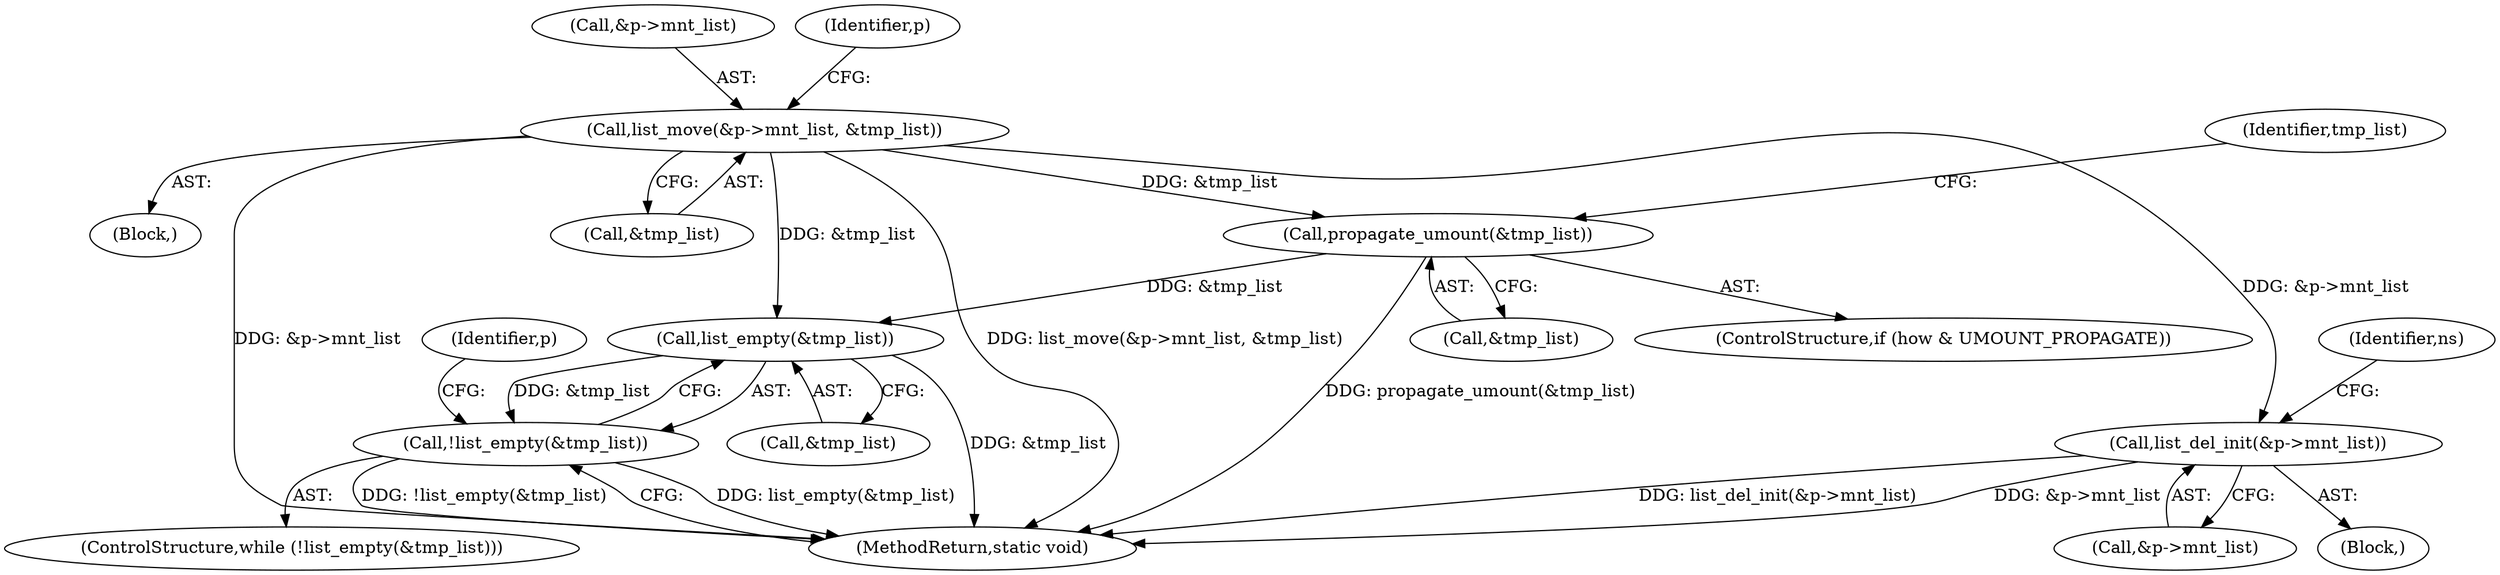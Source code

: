 digraph "0_linux_d29216842a85c7970c536108e093963f02714498_4@API" {
"1000135" [label="(Call,list_move(&p->mnt_list, &tmp_list))"];
"1000152" [label="(Call,propagate_umount(&tmp_list))"];
"1000157" [label="(Call,list_empty(&tmp_list))"];
"1000156" [label="(Call,!list_empty(&tmp_list))"];
"1000168" [label="(Call,list_del_init(&p->mnt_list))"];
"1000135" [label="(Call,list_move(&p->mnt_list, &tmp_list))"];
"1000157" [label="(Call,list_empty(&tmp_list))"];
"1000153" [label="(Call,&tmp_list)"];
"1000168" [label="(Call,list_del_init(&p->mnt_list))"];
"1000174" [label="(Identifier,ns)"];
"1000159" [label="(Identifier,tmp_list)"];
"1000169" [label="(Call,&p->mnt_list)"];
"1000155" [label="(ControlStructure,while (!list_empty(&tmp_list)))"];
"1000152" [label="(Call,propagate_umount(&tmp_list))"];
"1000148" [label="(ControlStructure,if (how & UMOUNT_PROPAGATE))"];
"1000136" [label="(Call,&p->mnt_list)"];
"1000156" [label="(Call,!list_empty(&tmp_list))"];
"1000166" [label="(Identifier,p)"];
"1000160" [label="(Block,)"];
"1000127" [label="(Block,)"];
"1000123" [label="(Identifier,p)"];
"1000140" [label="(Call,&tmp_list)"];
"1000256" [label="(MethodReturn,static void)"];
"1000158" [label="(Call,&tmp_list)"];
"1000135" -> "1000127"  [label="AST: "];
"1000135" -> "1000140"  [label="CFG: "];
"1000136" -> "1000135"  [label="AST: "];
"1000140" -> "1000135"  [label="AST: "];
"1000123" -> "1000135"  [label="CFG: "];
"1000135" -> "1000256"  [label="DDG: list_move(&p->mnt_list, &tmp_list)"];
"1000135" -> "1000256"  [label="DDG: &p->mnt_list"];
"1000135" -> "1000152"  [label="DDG: &tmp_list"];
"1000135" -> "1000157"  [label="DDG: &tmp_list"];
"1000135" -> "1000168"  [label="DDG: &p->mnt_list"];
"1000152" -> "1000148"  [label="AST: "];
"1000152" -> "1000153"  [label="CFG: "];
"1000153" -> "1000152"  [label="AST: "];
"1000159" -> "1000152"  [label="CFG: "];
"1000152" -> "1000256"  [label="DDG: propagate_umount(&tmp_list)"];
"1000152" -> "1000157"  [label="DDG: &tmp_list"];
"1000157" -> "1000156"  [label="AST: "];
"1000157" -> "1000158"  [label="CFG: "];
"1000158" -> "1000157"  [label="AST: "];
"1000156" -> "1000157"  [label="CFG: "];
"1000157" -> "1000256"  [label="DDG: &tmp_list"];
"1000157" -> "1000156"  [label="DDG: &tmp_list"];
"1000156" -> "1000155"  [label="AST: "];
"1000166" -> "1000156"  [label="CFG: "];
"1000256" -> "1000156"  [label="CFG: "];
"1000156" -> "1000256"  [label="DDG: list_empty(&tmp_list)"];
"1000156" -> "1000256"  [label="DDG: !list_empty(&tmp_list)"];
"1000168" -> "1000160"  [label="AST: "];
"1000168" -> "1000169"  [label="CFG: "];
"1000169" -> "1000168"  [label="AST: "];
"1000174" -> "1000168"  [label="CFG: "];
"1000168" -> "1000256"  [label="DDG: list_del_init(&p->mnt_list)"];
"1000168" -> "1000256"  [label="DDG: &p->mnt_list"];
}

